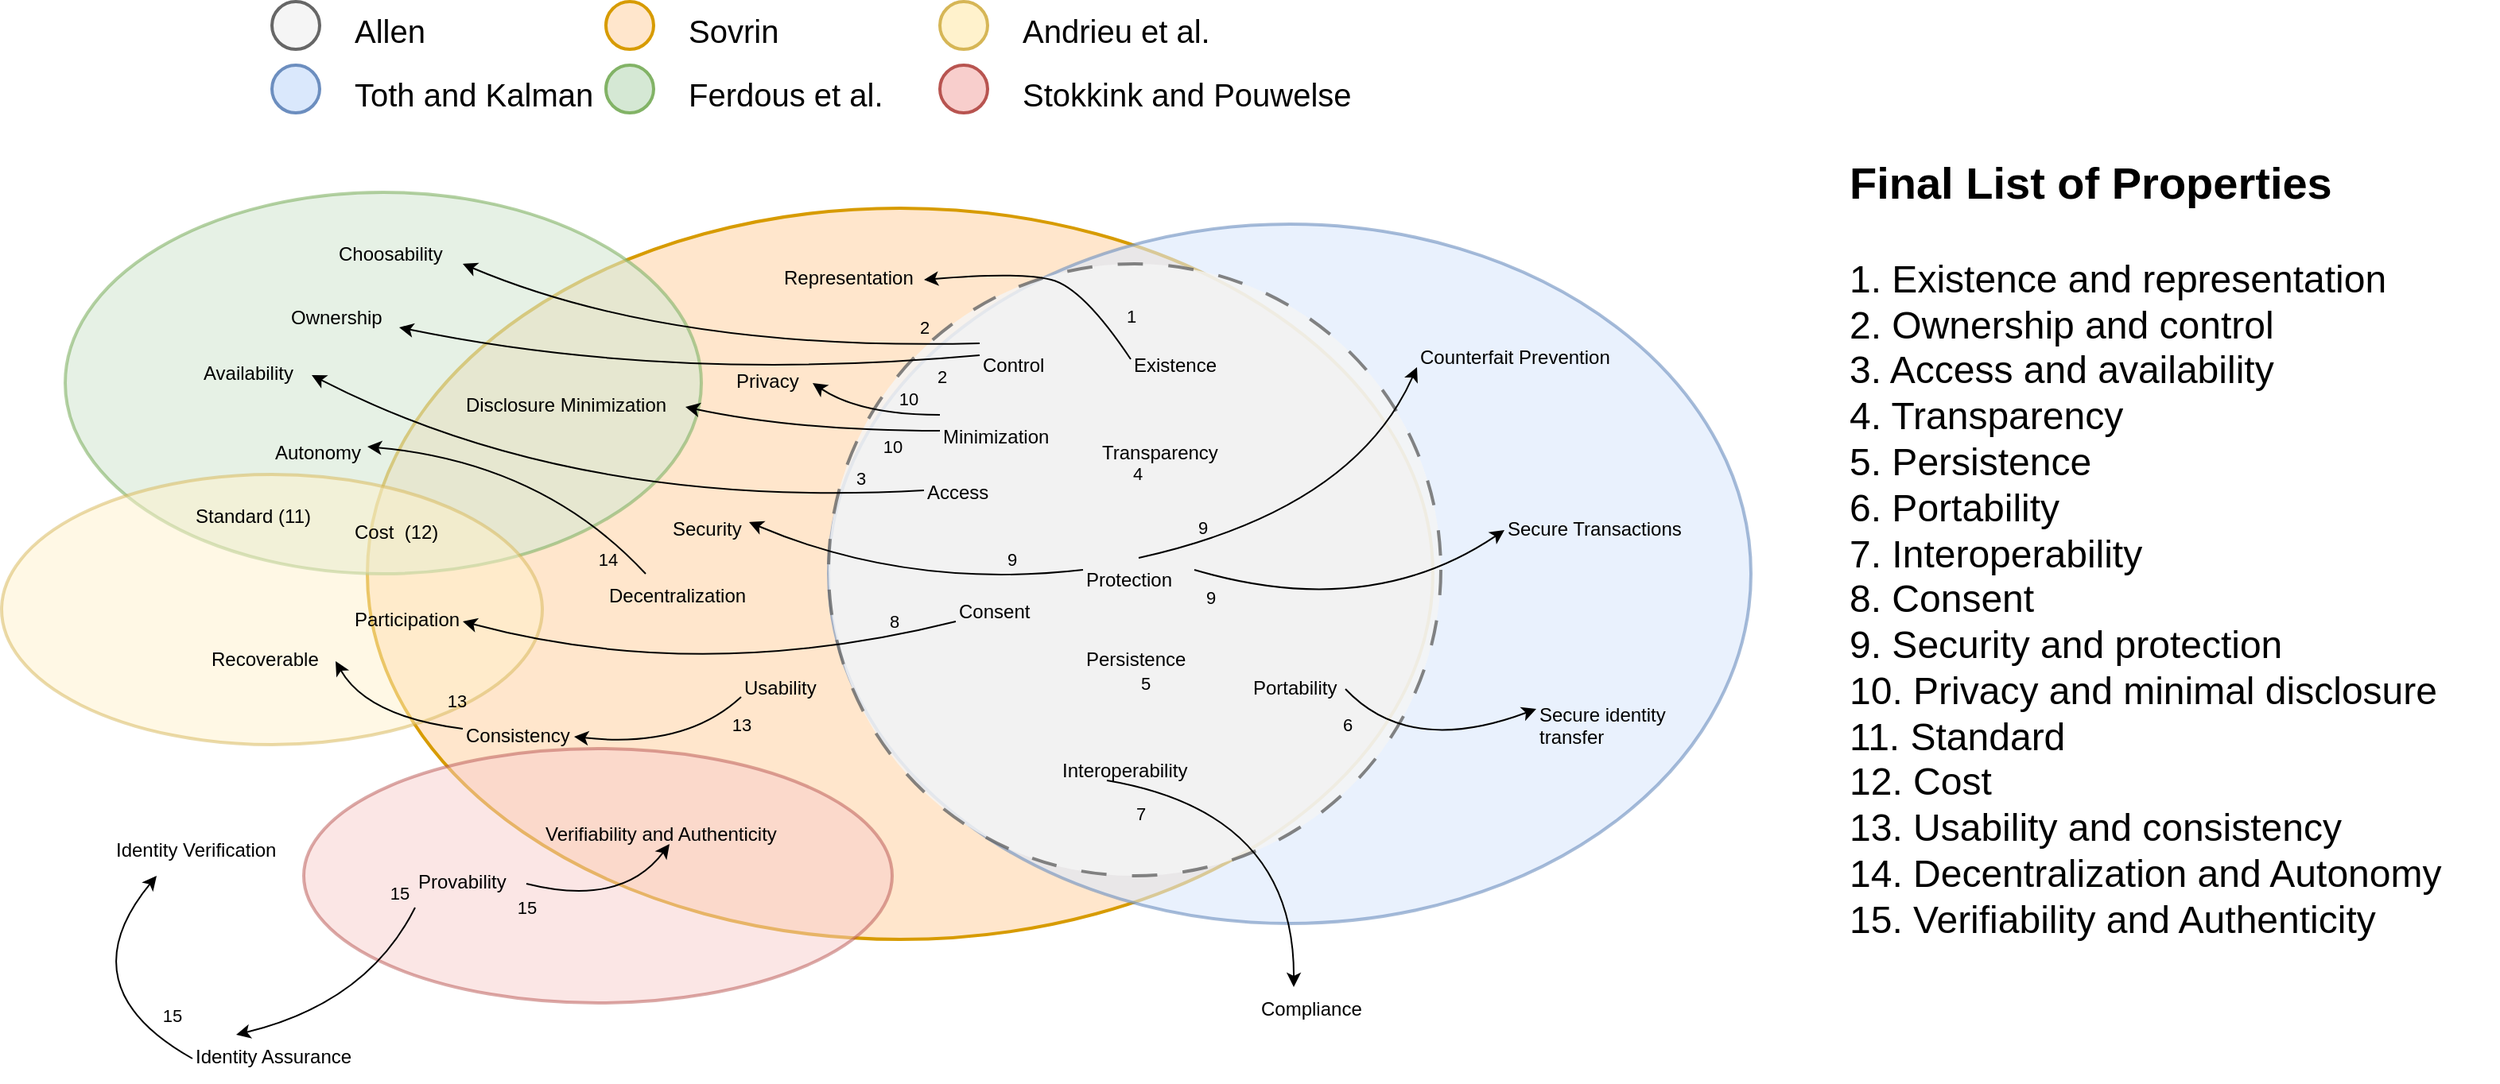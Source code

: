 <mxfile version="26.0.9">
  <diagram name="Page-1" id="01GooG16zKZ9NEghx0lm">
    <mxGraphModel dx="1784" dy="1609" grid="1" gridSize="10" guides="1" tooltips="1" connect="1" arrows="1" fold="1" page="1" pageScale="1" pageWidth="850" pageHeight="1100" math="0" shadow="0">
      <root>
        <mxCell id="0" />
        <mxCell id="1" parent="0" />
        <mxCell id="aTWuju5GETZAm3QBWsv6-1" value="" style="ellipse;whiteSpace=wrap;html=1;direction=west;fillColor=#ffe6cc;strokeColor=#d79b00;strokeWidth=2;" vertex="1" parent="1">
          <mxGeometry x="-280" y="10" width="670" height="460" as="geometry" />
        </mxCell>
        <mxCell id="aTWuju5GETZAm3QBWsv6-2" value="" style="ellipse;whiteSpace=wrap;html=1;opacity=50;fillColor=#f8cecc;strokeColor=#b85450;strokeWidth=2;" vertex="1" parent="1">
          <mxGeometry x="-320" y="350" width="370" height="160" as="geometry" />
        </mxCell>
        <mxCell id="aTWuju5GETZAm3QBWsv6-3" value="" style="ellipse;whiteSpace=wrap;html=1;direction=south;fillColor=#dae8fc;strokeColor=#6c8ebf;opacity=60;strokeWidth=2;" vertex="1" parent="1">
          <mxGeometry x="10" y="20" width="580" height="440" as="geometry" />
        </mxCell>
        <mxCell id="aTWuju5GETZAm3QBWsv6-4" value="" style="ellipse;whiteSpace=wrap;html=1;fillColor=#d5e8d4;strokeColor=#82b366;opacity=60;strokeWidth=2;" vertex="1" parent="1">
          <mxGeometry x="-470" width="400" height="240" as="geometry" />
        </mxCell>
        <mxCell id="aTWuju5GETZAm3QBWsv6-5" value="" style="ellipse;whiteSpace=wrap;html=1;fillColor=#fff2cc;strokeColor=#d6b656;opacity=50;strokeWidth=2;" vertex="1" parent="1">
          <mxGeometry x="-510" y="177.5" width="340" height="170" as="geometry" />
        </mxCell>
        <mxCell id="aTWuju5GETZAm3QBWsv6-6" value="" style="ellipse;whiteSpace=wrap;html=1;aspect=fixed;fillColor=#f5f5f5;dashed=1;dashPattern=8 8;fontColor=#333333;strokeColor=#666666;opacity=80;strokeWidth=2;" vertex="1" parent="1">
          <mxGeometry x="10" y="45" width="385" height="385" as="geometry" />
        </mxCell>
        <mxCell id="aTWuju5GETZAm3QBWsv6-7" value="" style="endArrow=classic;html=1;rounded=0;entryX=1;entryY=0.5;entryDx=0;entryDy=0;exitX=0;exitY=0.5;exitDx=0;exitDy=0;curved=1;" edge="1" parent="1" source="aTWuju5GETZAm3QBWsv6-17" target="aTWuju5GETZAm3QBWsv6-38">
          <mxGeometry width="50" height="50" relative="1" as="geometry">
            <mxPoint x="205" y="350" as="sourcePoint" />
            <mxPoint x="293" y="460" as="targetPoint" />
            <Array as="points">
              <mxPoint x="-70" y="310" />
            </Array>
          </mxGeometry>
        </mxCell>
        <mxCell id="aTWuju5GETZAm3QBWsv6-8" value="8" style="edgeLabel;html=1;align=center;verticalAlign=middle;resizable=0;points=[];labelBackgroundColor=none;" vertex="1" connectable="0" parent="aTWuju5GETZAm3QBWsv6-7">
          <mxGeometry x="-0.043" y="-4" relative="1" as="geometry">
            <mxPoint x="110" y="-33" as="offset" />
          </mxGeometry>
        </mxCell>
        <mxCell id="aTWuju5GETZAm3QBWsv6-9" value="&lt;div&gt;&lt;font style=&quot;font-size: 28px;&quot;&gt;&lt;b&gt;&lt;font&gt;Final List of Properties&lt;/font&gt;&lt;/b&gt;&lt;/font&gt;&lt;/div&gt;&lt;div&gt;&lt;font style=&quot;font-size: 24px;&quot;&gt;&lt;br&gt;&lt;/font&gt;&lt;/div&gt;&lt;div&gt;&lt;font style=&quot;font-size: 24px;&quot;&gt;1. Existence and representation&lt;/font&gt;&lt;/div&gt;&lt;div&gt;&lt;font style=&quot;font-size: 24px;&quot;&gt;2. Ownership and control&lt;/font&gt;&lt;/div&gt;&lt;div&gt;&lt;font style=&quot;font-size: 24px;&quot;&gt;3. Access and availability&lt;/font&gt;&lt;/div&gt;&lt;div&gt;&lt;font style=&quot;font-size: 24px;&quot;&gt;4. Transparency&lt;/font&gt;&lt;/div&gt;&lt;div&gt;&lt;font style=&quot;font-size: 24px;&quot;&gt;5. Persistence&lt;/font&gt;&lt;/div&gt;&lt;div&gt;&lt;font style=&quot;font-size: 24px;&quot;&gt;6. Portability&lt;/font&gt;&lt;/div&gt;&lt;div&gt;&lt;font style=&quot;font-size: 24px;&quot;&gt;7. Interoperability&lt;/font&gt;&lt;/div&gt;&lt;div&gt;&lt;font style=&quot;font-size: 24px;&quot;&gt;8. Consent&lt;/font&gt;&lt;/div&gt;&lt;div&gt;&lt;font style=&quot;font-size: 24px;&quot;&gt;9. Security and protection&lt;/font&gt;&lt;/div&gt;&lt;div&gt;&lt;font style=&quot;font-size: 24px;&quot;&gt;10. Privacy and minimal disclosure&lt;/font&gt;&lt;/div&gt;&lt;div&gt;&lt;font style=&quot;font-size: 24px;&quot;&gt;11. Standard&lt;/font&gt;&lt;/div&gt;&lt;div&gt;&lt;font style=&quot;font-size: 24px;&quot;&gt;12. Cost&lt;/font&gt;&lt;/div&gt;&lt;div&gt;&lt;font style=&quot;font-size: 24px;&quot;&gt;13. Usability and consistency&lt;/font&gt;&lt;/div&gt;&lt;div&gt;&lt;font style=&quot;font-size: 24px;&quot;&gt;14. Decentralization and Autonomy&lt;/font&gt;&lt;/div&gt;&lt;div&gt;&lt;font style=&quot;font-size: 24px;&quot;&gt;15. Verifiability and Authenticity&lt;/font&gt;&lt;/div&gt;" style="rounded=1;whiteSpace=wrap;html=1;align=left;fillColor=none;strokeColor=none;strokeWidth=2;" vertex="1" parent="1">
          <mxGeometry x="650" y="27.5" width="410" height="395" as="geometry" />
        </mxCell>
        <mxCell id="aTWuju5GETZAm3QBWsv6-10" value="Existence &amp;nbsp;" style="text;whiteSpace=wrap;html=1;" vertex="1" parent="1">
          <mxGeometry x="200" y="95" width="90" height="40" as="geometry" />
        </mxCell>
        <mxCell id="aTWuju5GETZAm3QBWsv6-11" value="Control &amp;nbsp;" style="text;whiteSpace=wrap;html=1;" vertex="1" parent="1">
          <mxGeometry x="105" y="95" width="50" height="30" as="geometry" />
        </mxCell>
        <mxCell id="aTWuju5GETZAm3QBWsv6-12" value="Access &amp;nbsp;" style="text;whiteSpace=wrap;html=1;" vertex="1" parent="1">
          <mxGeometry x="70" y="175" width="50" height="25" as="geometry" />
        </mxCell>
        <mxCell id="aTWuju5GETZAm3QBWsv6-13" value="Transparency &amp;nbsp;" style="text;whiteSpace=wrap;html=1;" vertex="1" parent="1">
          <mxGeometry x="180" y="150" width="80" height="27.5" as="geometry" />
        </mxCell>
        <mxCell id="aTWuju5GETZAm3QBWsv6-14" value="Persistence &amp;nbsp;" style="text;whiteSpace=wrap;html=1;" vertex="1" parent="1">
          <mxGeometry x="170" y="280" width="100" height="40" as="geometry" />
        </mxCell>
        <mxCell id="aTWuju5GETZAm3QBWsv6-15" value="Portability &amp;nbsp;" style="text;whiteSpace=wrap;html=1;" vertex="1" parent="1">
          <mxGeometry x="275" y="297.5" width="60" height="20" as="geometry" />
        </mxCell>
        <mxCell id="aTWuju5GETZAm3QBWsv6-16" value="Interoperability &amp;nbsp;" style="text;whiteSpace=wrap;html=1;" vertex="1" parent="1">
          <mxGeometry x="155" y="350" width="120" height="20" as="geometry" />
        </mxCell>
        <mxCell id="aTWuju5GETZAm3QBWsv6-17" value="Consent &amp;nbsp;" style="text;whiteSpace=wrap;html=1;" vertex="1" parent="1">
          <mxGeometry x="90" y="250" width="80" height="40" as="geometry" />
        </mxCell>
        <mxCell id="aTWuju5GETZAm3QBWsv6-18" value="Protection &amp;nbsp;" style="text;whiteSpace=wrap;html=1;" vertex="1" parent="1">
          <mxGeometry x="170" y="230" width="70" height="30" as="geometry" />
        </mxCell>
        <mxCell id="aTWuju5GETZAm3QBWsv6-19" value="&lt;div align=&quot;left&quot;&gt;Minimization&lt;/div&gt;" style="text;whiteSpace=wrap;html=1;" vertex="1" parent="1">
          <mxGeometry x="80" y="140" width="100" height="40" as="geometry" />
        </mxCell>
        <mxCell id="aTWuju5GETZAm3QBWsv6-20" value="Representation" style="text;whiteSpace=wrap;html=1;" vertex="1" parent="1">
          <mxGeometry x="-20" y="40" width="90" height="30" as="geometry" />
        </mxCell>
        <mxCell id="aTWuju5GETZAm3QBWsv6-21" value="" style="endArrow=classic;html=1;rounded=0;exitX=0;exitY=0.25;exitDx=0;exitDy=0;entryX=1;entryY=0.5;entryDx=0;entryDy=0;curved=1;" edge="1" parent="1" source="aTWuju5GETZAm3QBWsv6-10" target="aTWuju5GETZAm3QBWsv6-20">
          <mxGeometry width="50" height="50" relative="1" as="geometry">
            <mxPoint x="370" y="200" as="sourcePoint" />
            <mxPoint x="420" y="150" as="targetPoint" />
            <Array as="points">
              <mxPoint x="170" y="60" />
              <mxPoint x="130" y="50" />
            </Array>
          </mxGeometry>
        </mxCell>
        <mxCell id="aTWuju5GETZAm3QBWsv6-22" value="1" style="edgeLabel;html=1;align=center;verticalAlign=middle;resizable=0;points=[];labelBackgroundColor=none;" vertex="1" connectable="0" parent="aTWuju5GETZAm3QBWsv6-21">
          <mxGeometry x="-0.043" y="-4" relative="1" as="geometry">
            <mxPoint x="49" y="27" as="offset" />
          </mxGeometry>
        </mxCell>
        <mxCell id="aTWuju5GETZAm3QBWsv6-23" value="Choosability &amp;nbsp;" style="text;whiteSpace=wrap;html=1;" vertex="1" parent="1">
          <mxGeometry x="-300" y="25" width="80" height="40" as="geometry" />
        </mxCell>
        <mxCell id="aTWuju5GETZAm3QBWsv6-24" value="Ownership &amp;nbsp;" style="text;whiteSpace=wrap;html=1;" vertex="1" parent="1">
          <mxGeometry x="-330" y="65" width="70" height="40" as="geometry" />
        </mxCell>
        <mxCell id="aTWuju5GETZAm3QBWsv6-25" value="" style="endArrow=classic;html=1;rounded=0;exitX=0;exitY=0;exitDx=0;exitDy=0;entryX=1;entryY=0.5;entryDx=0;entryDy=0;curved=1;" edge="1" parent="1" source="aTWuju5GETZAm3QBWsv6-11" target="aTWuju5GETZAm3QBWsv6-23">
          <mxGeometry width="50" height="50" relative="1" as="geometry">
            <mxPoint x="315" y="140" as="sourcePoint" />
            <mxPoint x="370" y="70" as="targetPoint" />
            <Array as="points">
              <mxPoint x="-90" y="100" />
            </Array>
          </mxGeometry>
        </mxCell>
        <mxCell id="aTWuju5GETZAm3QBWsv6-26" value="2" style="edgeLabel;html=1;align=center;verticalAlign=middle;resizable=0;points=[];labelBackgroundColor=none;" vertex="1" connectable="0" parent="aTWuju5GETZAm3QBWsv6-25">
          <mxGeometry x="-0.043" y="-4" relative="1" as="geometry">
            <mxPoint x="126" y="-10" as="offset" />
          </mxGeometry>
        </mxCell>
        <mxCell id="aTWuju5GETZAm3QBWsv6-27" value="" style="endArrow=classic;html=1;rounded=0;entryX=1;entryY=0.5;entryDx=0;entryDy=0;exitX=0;exitY=0.25;exitDx=0;exitDy=0;curved=1;" edge="1" parent="1" source="aTWuju5GETZAm3QBWsv6-11" target="aTWuju5GETZAm3QBWsv6-24">
          <mxGeometry width="50" height="50" relative="1" as="geometry">
            <mxPoint x="400" y="190" as="sourcePoint" />
            <mxPoint x="380" y="80" as="targetPoint" />
            <Array as="points">
              <mxPoint x="-90" y="120" />
            </Array>
          </mxGeometry>
        </mxCell>
        <mxCell id="aTWuju5GETZAm3QBWsv6-28" value="2" style="edgeLabel;html=1;align=center;verticalAlign=middle;resizable=0;points=[];labelBackgroundColor=none;" vertex="1" connectable="0" parent="aTWuju5GETZAm3QBWsv6-27">
          <mxGeometry x="-0.043" y="-4" relative="1" as="geometry">
            <mxPoint x="152" y="1" as="offset" />
          </mxGeometry>
        </mxCell>
        <mxCell id="aTWuju5GETZAm3QBWsv6-29" value="Availability &amp;nbsp;" style="text;whiteSpace=wrap;html=1;" vertex="1" parent="1">
          <mxGeometry x="-385" y="100" width="70" height="30" as="geometry" />
        </mxCell>
        <mxCell id="aTWuju5GETZAm3QBWsv6-30" value="" style="endArrow=classic;html=1;rounded=0;entryX=1;entryY=0.5;entryDx=0;entryDy=0;exitX=0;exitY=0.5;exitDx=0;exitDy=0;curved=1;" edge="1" parent="1" source="aTWuju5GETZAm3QBWsv6-12" target="aTWuju5GETZAm3QBWsv6-29">
          <mxGeometry width="50" height="50" relative="1" as="geometry">
            <mxPoint x="50" y="170" as="sourcePoint" />
            <mxPoint x="460" y="180" as="targetPoint" />
            <Array as="points">
              <mxPoint x="-150" y="200" />
            </Array>
          </mxGeometry>
        </mxCell>
        <mxCell id="aTWuju5GETZAm3QBWsv6-31" value="3" style="edgeLabel;html=1;align=center;verticalAlign=middle;resizable=0;points=[];labelBackgroundColor=none;" vertex="1" connectable="0" parent="aTWuju5GETZAm3QBWsv6-30">
          <mxGeometry x="-0.043" y="-4" relative="1" as="geometry">
            <mxPoint x="154" y="-15" as="offset" />
          </mxGeometry>
        </mxCell>
        <mxCell id="aTWuju5GETZAm3QBWsv6-32" value="Secure identity transfer" style="text;whiteSpace=wrap;html=1;" vertex="1" parent="1">
          <mxGeometry x="455" y="315" width="90" height="40" as="geometry" />
        </mxCell>
        <mxCell id="aTWuju5GETZAm3QBWsv6-33" value="" style="endArrow=classic;html=1;rounded=0;entryX=0;entryY=0.25;entryDx=0;entryDy=0;exitX=1;exitY=0.75;exitDx=0;exitDy=0;curved=1;" edge="1" parent="1" source="aTWuju5GETZAm3QBWsv6-15" target="aTWuju5GETZAm3QBWsv6-32">
          <mxGeometry width="50" height="50" relative="1" as="geometry">
            <mxPoint x="395" y="315" as="sourcePoint" />
            <mxPoint x="495" y="295" as="targetPoint" />
            <Array as="points">
              <mxPoint x="375" y="355" />
            </Array>
          </mxGeometry>
        </mxCell>
        <mxCell id="aTWuju5GETZAm3QBWsv6-34" value="6" style="edgeLabel;html=1;align=center;verticalAlign=middle;resizable=0;points=[];labelBackgroundColor=none;" vertex="1" connectable="0" parent="aTWuju5GETZAm3QBWsv6-33">
          <mxGeometry x="-0.043" y="-4" relative="1" as="geometry">
            <mxPoint x="-51" y="-20" as="offset" />
          </mxGeometry>
        </mxCell>
        <mxCell id="aTWuju5GETZAm3QBWsv6-35" value="Compliance" style="text;whiteSpace=wrap;html=1;" vertex="1" parent="1">
          <mxGeometry x="280" y="500" width="90" height="40" as="geometry" />
        </mxCell>
        <mxCell id="aTWuju5GETZAm3QBWsv6-36" value="" style="endArrow=classic;html=1;rounded=0;entryX=0.25;entryY=0;entryDx=0;entryDy=0;exitX=0.25;exitY=1;exitDx=0;exitDy=0;curved=1;" edge="1" parent="1" source="aTWuju5GETZAm3QBWsv6-16" target="aTWuju5GETZAm3QBWsv6-35">
          <mxGeometry width="50" height="50" relative="1" as="geometry">
            <mxPoint x="325" y="331" as="sourcePoint" />
            <mxPoint x="440" y="380" as="targetPoint" />
            <Array as="points">
              <mxPoint x="303" y="390" />
            </Array>
          </mxGeometry>
        </mxCell>
        <mxCell id="aTWuju5GETZAm3QBWsv6-37" value="7" style="edgeLabel;html=1;align=center;verticalAlign=middle;resizable=0;points=[];labelBackgroundColor=none;" vertex="1" connectable="0" parent="aTWuju5GETZAm3QBWsv6-36">
          <mxGeometry x="-0.043" y="-4" relative="1" as="geometry">
            <mxPoint x="-87" y="-2" as="offset" />
          </mxGeometry>
        </mxCell>
        <mxCell id="aTWuju5GETZAm3QBWsv6-38" value="Participation" style="text;whiteSpace=wrap;html=1;" vertex="1" parent="1">
          <mxGeometry x="-290" y="255" width="70" height="30" as="geometry" />
        </mxCell>
        <mxCell id="aTWuju5GETZAm3QBWsv6-39" value="Security" style="text;whiteSpace=wrap;html=1;" vertex="1" parent="1">
          <mxGeometry x="-90" y="197.5" width="50" height="40" as="geometry" />
        </mxCell>
        <mxCell id="aTWuju5GETZAm3QBWsv6-40" value="Counterfait Prevention" style="text;whiteSpace=wrap;html=1;" vertex="1" parent="1">
          <mxGeometry x="380" y="90" width="130" height="20" as="geometry" />
        </mxCell>
        <mxCell id="aTWuju5GETZAm3QBWsv6-41" value="" style="endArrow=classic;html=1;rounded=0;entryX=1;entryY=0.25;entryDx=0;entryDy=0;exitX=0;exitY=0.25;exitDx=0;exitDy=0;curved=1;" edge="1" parent="1" source="aTWuju5GETZAm3QBWsv6-18" target="aTWuju5GETZAm3QBWsv6-39">
          <mxGeometry width="50" height="50" relative="1" as="geometry">
            <mxPoint x="100" y="280" as="sourcePoint" />
            <mxPoint x="10" y="340" as="targetPoint" />
            <Array as="points">
              <mxPoint x="60" y="250" />
            </Array>
          </mxGeometry>
        </mxCell>
        <mxCell id="aTWuju5GETZAm3QBWsv6-42" value="9" style="edgeLabel;html=1;align=center;verticalAlign=middle;resizable=0;points=[];labelBackgroundColor=none;" vertex="1" connectable="0" parent="aTWuju5GETZAm3QBWsv6-41">
          <mxGeometry x="-0.043" y="-4" relative="1" as="geometry">
            <mxPoint x="60" y="-15" as="offset" />
          </mxGeometry>
        </mxCell>
        <mxCell id="aTWuju5GETZAm3QBWsv6-43" value="Secure Transactions" style="text;whiteSpace=wrap;html=1;" vertex="1" parent="1">
          <mxGeometry x="435" y="197.5" width="120" height="20" as="geometry" />
        </mxCell>
        <mxCell id="aTWuju5GETZAm3QBWsv6-44" value="" style="endArrow=classic;html=1;rounded=0;entryX=0;entryY=1;entryDx=0;entryDy=0;exitX=0.5;exitY=0;exitDx=0;exitDy=0;curved=1;" edge="1" parent="1" source="aTWuju5GETZAm3QBWsv6-18" target="aTWuju5GETZAm3QBWsv6-40">
          <mxGeometry width="50" height="50" relative="1" as="geometry">
            <mxPoint x="50" y="210" as="sourcePoint" />
            <mxPoint x="-90" y="210" as="targetPoint" />
            <Array as="points">
              <mxPoint x="340" y="200" />
            </Array>
          </mxGeometry>
        </mxCell>
        <mxCell id="aTWuju5GETZAm3QBWsv6-45" value="9" style="edgeLabel;html=1;align=center;verticalAlign=middle;resizable=0;points=[];labelBackgroundColor=none;" vertex="1" connectable="0" parent="aTWuju5GETZAm3QBWsv6-44">
          <mxGeometry x="-0.043" y="-4" relative="1" as="geometry">
            <mxPoint x="-72" y="1" as="offset" />
          </mxGeometry>
        </mxCell>
        <mxCell id="aTWuju5GETZAm3QBWsv6-46" value="" style="endArrow=classic;html=1;rounded=0;entryX=0;entryY=0.75;entryDx=0;entryDy=0;exitX=1;exitY=0.25;exitDx=0;exitDy=0;curved=1;" edge="1" parent="1" source="aTWuju5GETZAm3QBWsv6-18" target="aTWuju5GETZAm3QBWsv6-43">
          <mxGeometry width="50" height="50" relative="1" as="geometry">
            <mxPoint x="60" y="220" as="sourcePoint" />
            <mxPoint x="-60" y="160" as="targetPoint" />
            <Array as="points">
              <mxPoint x="350" y="270" />
            </Array>
          </mxGeometry>
        </mxCell>
        <mxCell id="aTWuju5GETZAm3QBWsv6-47" value="9" style="edgeLabel;html=1;align=center;verticalAlign=middle;resizable=0;points=[];labelBackgroundColor=none;" vertex="1" connectable="0" parent="aTWuju5GETZAm3QBWsv6-46">
          <mxGeometry x="-0.043" y="-4" relative="1" as="geometry">
            <mxPoint x="-89" y="-16" as="offset" />
          </mxGeometry>
        </mxCell>
        <mxCell id="aTWuju5GETZAm3QBWsv6-48" value="Disclosure Minimization" style="text;whiteSpace=wrap;html=1;" vertex="1" parent="1">
          <mxGeometry x="-220" y="120" width="140" height="20" as="geometry" />
        </mxCell>
        <mxCell id="aTWuju5GETZAm3QBWsv6-49" value="" style="endArrow=classic;html=1;rounded=0;exitX=0;exitY=0.25;exitDx=0;exitDy=0;entryX=1;entryY=0.75;entryDx=0;entryDy=0;curved=1;" edge="1" parent="1" source="aTWuju5GETZAm3QBWsv6-19" target="aTWuju5GETZAm3QBWsv6-48">
          <mxGeometry width="50" height="50" relative="1" as="geometry">
            <mxPoint x="73" y="200" as="sourcePoint" />
            <mxPoint x="-40" y="160" as="targetPoint" />
            <Array as="points">
              <mxPoint x="-10" y="150" />
            </Array>
          </mxGeometry>
        </mxCell>
        <mxCell id="aTWuju5GETZAm3QBWsv6-50" value="10" style="edgeLabel;html=1;align=center;verticalAlign=middle;resizable=0;points=[];labelBackgroundColor=none;" vertex="1" connectable="0" parent="aTWuju5GETZAm3QBWsv6-49">
          <mxGeometry x="-0.043" y="-4" relative="1" as="geometry">
            <mxPoint x="47" y="14" as="offset" />
          </mxGeometry>
        </mxCell>
        <mxCell id="aTWuju5GETZAm3QBWsv6-51" value="Privacy" style="text;whiteSpace=wrap;html=1;" vertex="1" parent="1">
          <mxGeometry x="-50" y="105" width="50" height="20" as="geometry" />
        </mxCell>
        <mxCell id="aTWuju5GETZAm3QBWsv6-52" value="" style="endArrow=classic;html=1;rounded=0;entryX=1;entryY=0.75;entryDx=0;entryDy=0;exitX=0;exitY=0;exitDx=0;exitDy=0;curved=1;" edge="1" parent="1" source="aTWuju5GETZAm3QBWsv6-19" target="aTWuju5GETZAm3QBWsv6-51">
          <mxGeometry width="50" height="50" relative="1" as="geometry">
            <mxPoint x="175" y="130" as="sourcePoint" />
            <mxPoint x="233" y="-10" as="targetPoint" />
            <Array as="points">
              <mxPoint x="30" y="140" />
            </Array>
          </mxGeometry>
        </mxCell>
        <mxCell id="aTWuju5GETZAm3QBWsv6-53" value="10" style="edgeLabel;html=1;align=center;verticalAlign=middle;resizable=0;points=[];labelBackgroundColor=none;" vertex="1" connectable="0" parent="aTWuju5GETZAm3QBWsv6-52">
          <mxGeometry x="-0.043" y="-4" relative="1" as="geometry">
            <mxPoint x="21" y="-6" as="offset" />
          </mxGeometry>
        </mxCell>
        <mxCell id="aTWuju5GETZAm3QBWsv6-54" value="Usability" style="text;whiteSpace=wrap;html=1;" vertex="1" parent="1">
          <mxGeometry x="-45" y="297.5" width="60" height="20" as="geometry" />
        </mxCell>
        <mxCell id="aTWuju5GETZAm3QBWsv6-55" value="Consistency" style="text;whiteSpace=wrap;html=1;" vertex="1" parent="1">
          <mxGeometry x="-220" y="327.5" width="70" height="20" as="geometry" />
        </mxCell>
        <mxCell id="aTWuju5GETZAm3QBWsv6-56" value="Recoverable" style="text;whiteSpace=wrap;html=1;" vertex="1" parent="1">
          <mxGeometry x="-380" y="280" width="80" height="30" as="geometry" />
        </mxCell>
        <mxCell id="aTWuju5GETZAm3QBWsv6-57" value="" style="endArrow=classic;html=1;rounded=0;entryX=1;entryY=0.75;entryDx=0;entryDy=0;exitX=0;exitY=1;exitDx=0;exitDy=0;curved=1;" edge="1" parent="1" source="aTWuju5GETZAm3QBWsv6-54" target="aTWuju5GETZAm3QBWsv6-55">
          <mxGeometry width="50" height="50" relative="1" as="geometry">
            <mxPoint x="325" y="331" as="sourcePoint" />
            <mxPoint x="440" y="380" as="targetPoint" />
            <Array as="points">
              <mxPoint x="-80" y="350" />
            </Array>
          </mxGeometry>
        </mxCell>
        <mxCell id="aTWuju5GETZAm3QBWsv6-58" value="13" style="edgeLabel;html=1;align=center;verticalAlign=middle;resizable=0;points=[];labelBackgroundColor=none;" vertex="1" connectable="0" parent="aTWuju5GETZAm3QBWsv6-57">
          <mxGeometry x="-0.043" y="-4" relative="1" as="geometry">
            <mxPoint x="43" y="-10" as="offset" />
          </mxGeometry>
        </mxCell>
        <mxCell id="aTWuju5GETZAm3QBWsv6-59" value="" style="endArrow=classic;html=1;rounded=0;entryX=1;entryY=0.5;entryDx=0;entryDy=0;exitX=0;exitY=0.5;exitDx=0;exitDy=0;curved=1;" edge="1" parent="1" source="aTWuju5GETZAm3QBWsv6-55" target="aTWuju5GETZAm3QBWsv6-56">
          <mxGeometry width="50" height="50" relative="1" as="geometry">
            <mxPoint x="555" y="320" as="sourcePoint" />
            <mxPoint x="640" y="365" as="targetPoint" />
            <Array as="points">
              <mxPoint x="-280" y="330" />
            </Array>
          </mxGeometry>
        </mxCell>
        <mxCell id="aTWuju5GETZAm3QBWsv6-60" value="13" style="edgeLabel;html=1;align=center;verticalAlign=middle;resizable=0;points=[];labelBackgroundColor=none;" vertex="1" connectable="0" parent="aTWuju5GETZAm3QBWsv6-59">
          <mxGeometry x="-0.043" y="-4" relative="1" as="geometry">
            <mxPoint x="43" y="-8" as="offset" />
          </mxGeometry>
        </mxCell>
        <mxCell id="aTWuju5GETZAm3QBWsv6-61" value="Decentralization" style="text;whiteSpace=wrap;html=1;" vertex="1" parent="1">
          <mxGeometry x="-130" y="240" width="100" height="17.5" as="geometry" />
        </mxCell>
        <mxCell id="aTWuju5GETZAm3QBWsv6-62" value="Autonomy" style="text;whiteSpace=wrap;html=1;" vertex="1" parent="1">
          <mxGeometry x="-340" y="150" width="60" height="20" as="geometry" />
        </mxCell>
        <mxCell id="aTWuju5GETZAm3QBWsv6-63" value="" style="endArrow=classic;html=1;rounded=0;entryX=1;entryY=0.5;entryDx=0;entryDy=0;exitX=0.25;exitY=0;exitDx=0;exitDy=0;jumpStyle=arc;curved=1;" edge="1" parent="1" source="aTWuju5GETZAm3QBWsv6-61" target="aTWuju5GETZAm3QBWsv6-62">
          <mxGeometry width="50" height="50" relative="1" as="geometry">
            <mxPoint x="100" y="280" as="sourcePoint" />
            <mxPoint x="10" y="340" as="targetPoint" />
            <Array as="points">
              <mxPoint x="-170" y="170" />
            </Array>
          </mxGeometry>
        </mxCell>
        <mxCell id="aTWuju5GETZAm3QBWsv6-64" value="14" style="edgeLabel;html=1;align=center;verticalAlign=middle;resizable=0;points=[];labelBackgroundColor=none;" vertex="1" connectable="0" parent="aTWuju5GETZAm3QBWsv6-63">
          <mxGeometry x="-0.043" y="-4" relative="1" as="geometry">
            <mxPoint x="43" y="65" as="offset" />
          </mxGeometry>
        </mxCell>
        <mxCell id="aTWuju5GETZAm3QBWsv6-65" value="Identity Verification" style="text;whiteSpace=wrap;html=1;" vertex="1" parent="1">
          <mxGeometry x="-440" y="400" width="110" height="30" as="geometry" />
        </mxCell>
        <mxCell id="aTWuju5GETZAm3QBWsv6-66" value="Verifiability and Authenticity" style="text;whiteSpace=wrap;html=1;" vertex="1" parent="1">
          <mxGeometry x="-170" y="390" width="160" height="20" as="geometry" />
        </mxCell>
        <mxCell id="aTWuju5GETZAm3QBWsv6-67" value="Provability" style="text;whiteSpace=wrap;html=1;" vertex="1" parent="1">
          <mxGeometry x="-250" y="420" width="70" height="30" as="geometry" />
        </mxCell>
        <mxCell id="aTWuju5GETZAm3QBWsv6-68" value="Identity Assurance" style="text;whiteSpace=wrap;html=1;" vertex="1" parent="1">
          <mxGeometry x="-390" y="530" width="110" height="30" as="geometry" />
        </mxCell>
        <mxCell id="aTWuju5GETZAm3QBWsv6-69" value="" style="endArrow=classic;html=1;rounded=0;entryX=0.25;entryY=0;entryDx=0;entryDy=0;exitX=0;exitY=1;exitDx=0;exitDy=0;curved=1;" edge="1" parent="1" source="aTWuju5GETZAm3QBWsv6-67" target="aTWuju5GETZAm3QBWsv6-68">
          <mxGeometry width="50" height="50" relative="1" as="geometry">
            <mxPoint x="-300" y="300" as="sourcePoint" />
            <mxPoint x="-345" y="390" as="targetPoint" />
            <Array as="points">
              <mxPoint x="-280" y="510" />
            </Array>
          </mxGeometry>
        </mxCell>
        <mxCell id="aTWuju5GETZAm3QBWsv6-70" value="15" style="edgeLabel;html=1;align=center;verticalAlign=middle;resizable=0;points=[];labelBackgroundColor=none;" vertex="1" connectable="0" parent="aTWuju5GETZAm3QBWsv6-69">
          <mxGeometry x="-0.043" y="-4" relative="1" as="geometry">
            <mxPoint x="26" y="-67" as="offset" />
          </mxGeometry>
        </mxCell>
        <mxCell id="aTWuju5GETZAm3QBWsv6-71" value="" style="endArrow=classic;html=1;rounded=0;entryX=0.25;entryY=1;entryDx=0;entryDy=0;exitX=0;exitY=0.5;exitDx=0;exitDy=0;curved=1;" edge="1" parent="1" source="aTWuju5GETZAm3QBWsv6-68" target="aTWuju5GETZAm3QBWsv6-65">
          <mxGeometry width="50" height="50" relative="1" as="geometry">
            <mxPoint x="-290" y="310" as="sourcePoint" />
            <mxPoint x="-335" y="400" as="targetPoint" />
            <Array as="points">
              <mxPoint x="-470" y="500" />
            </Array>
          </mxGeometry>
        </mxCell>
        <mxCell id="aTWuju5GETZAm3QBWsv6-72" value="15" style="edgeLabel;html=1;align=center;verticalAlign=middle;resizable=0;points=[];labelBackgroundColor=none;" vertex="1" connectable="0" parent="aTWuju5GETZAm3QBWsv6-71">
          <mxGeometry x="-0.043" y="-4" relative="1" as="geometry">
            <mxPoint x="61" y="19" as="offset" />
          </mxGeometry>
        </mxCell>
        <mxCell id="aTWuju5GETZAm3QBWsv6-73" value="" style="endArrow=classic;html=1;rounded=0;exitX=1;exitY=0.5;exitDx=0;exitDy=0;entryX=0.5;entryY=1;entryDx=0;entryDy=0;curved=1;" edge="1" parent="1" source="aTWuju5GETZAm3QBWsv6-67" target="aTWuju5GETZAm3QBWsv6-66">
          <mxGeometry width="50" height="50" relative="1" as="geometry">
            <mxPoint x="-275" y="410" as="sourcePoint" />
            <mxPoint x="-300" y="330" as="targetPoint" />
            <Array as="points">
              <mxPoint x="-120" y="450" />
            </Array>
          </mxGeometry>
        </mxCell>
        <mxCell id="aTWuju5GETZAm3QBWsv6-74" value="15" style="edgeLabel;html=1;align=center;verticalAlign=middle;resizable=0;points=[];labelBackgroundColor=none;" vertex="1" connectable="0" parent="aTWuju5GETZAm3QBWsv6-73">
          <mxGeometry x="-0.043" y="-4" relative="1" as="geometry">
            <mxPoint x="-51" y="-2" as="offset" />
          </mxGeometry>
        </mxCell>
        <mxCell id="aTWuju5GETZAm3QBWsv6-75" value="Standard (11)" style="text;whiteSpace=wrap;html=1;" vertex="1" parent="1">
          <mxGeometry x="-390" y="190" width="80" height="40" as="geometry" />
        </mxCell>
        <mxCell id="aTWuju5GETZAm3QBWsv6-76" value="Cost&amp;nbsp; (12)" style="text;whiteSpace=wrap;html=1;" vertex="1" parent="1">
          <mxGeometry x="-290" y="200" width="60" height="40" as="geometry" />
        </mxCell>
        <mxCell id="aTWuju5GETZAm3QBWsv6-77" value="" style="ellipse;whiteSpace=wrap;html=1;aspect=fixed;fillColor=#ffe6cc;strokeColor=#d79b00;strokeWidth=2;" vertex="1" parent="1">
          <mxGeometry x="-130" y="-120" width="30" height="30" as="geometry" />
        </mxCell>
        <mxCell id="aTWuju5GETZAm3QBWsv6-78" value="&lt;font style=&quot;font-size: 20px;&quot;&gt;Sovrin&lt;/font&gt;" style="text;whiteSpace=wrap;html=1;" vertex="1" parent="1">
          <mxGeometry x="-80" y="-120" width="130" height="40" as="geometry" />
        </mxCell>
        <mxCell id="aTWuju5GETZAm3QBWsv6-79" value="" style="ellipse;whiteSpace=wrap;html=1;aspect=fixed;fillColor=#d5e8d4;strokeColor=#82b366;strokeWidth=2;" vertex="1" parent="1">
          <mxGeometry x="-130" y="-80" width="30" height="30" as="geometry" />
        </mxCell>
        <mxCell id="aTWuju5GETZAm3QBWsv6-80" value="&lt;font style=&quot;font-size: 20px;&quot;&gt;Ferdous et al.&lt;/font&gt;" style="text;whiteSpace=wrap;html=1;" vertex="1" parent="1">
          <mxGeometry x="-80" y="-80" width="130" height="40" as="geometry" />
        </mxCell>
        <mxCell id="aTWuju5GETZAm3QBWsv6-81" value="" style="ellipse;whiteSpace=wrap;html=1;aspect=fixed;fillColor=#fff2cc;strokeColor=#d6b656;strokeWidth=2;" vertex="1" parent="1">
          <mxGeometry x="80" y="-120" width="30" height="30" as="geometry" />
        </mxCell>
        <mxCell id="aTWuju5GETZAm3QBWsv6-82" value="&lt;font style=&quot;font-size: 20px;&quot;&gt;Andrieu et al.&lt;/font&gt;" style="text;whiteSpace=wrap;html=1;" vertex="1" parent="1">
          <mxGeometry x="130" y="-120" width="130" height="40" as="geometry" />
        </mxCell>
        <mxCell id="aTWuju5GETZAm3QBWsv6-83" value="" style="ellipse;whiteSpace=wrap;html=1;aspect=fixed;fillColor=#f8cecc;strokeColor=#b85450;strokeWidth=2;" vertex="1" parent="1">
          <mxGeometry x="80" y="-80" width="30" height="30" as="geometry" />
        </mxCell>
        <mxCell id="aTWuju5GETZAm3QBWsv6-84" value="&lt;font style=&quot;font-size: 20px;&quot;&gt;Stokkink and Pouwelse &lt;/font&gt;" style="text;whiteSpace=wrap;html=1;" vertex="1" parent="1">
          <mxGeometry x="130" y="-80" width="230" height="40" as="geometry" />
        </mxCell>
        <mxCell id="aTWuju5GETZAm3QBWsv6-85" value="" style="ellipse;whiteSpace=wrap;html=1;aspect=fixed;fillColor=#f5f5f5;strokeColor=#666666;fontColor=#333333;strokeWidth=2;" vertex="1" parent="1">
          <mxGeometry x="-340" y="-120" width="30" height="30" as="geometry" />
        </mxCell>
        <mxCell id="aTWuju5GETZAm3QBWsv6-86" value="&lt;font style=&quot;font-size: 20px;&quot;&gt;Allen&lt;/font&gt;" style="text;whiteSpace=wrap;html=1;" vertex="1" parent="1">
          <mxGeometry x="-290" y="-120" width="130" height="40" as="geometry" />
        </mxCell>
        <mxCell id="aTWuju5GETZAm3QBWsv6-87" value="" style="ellipse;whiteSpace=wrap;html=1;aspect=fixed;fillColor=#dae8fc;strokeColor=#6c8ebf;strokeWidth=2;" vertex="1" parent="1">
          <mxGeometry x="-340" y="-80" width="30" height="30" as="geometry" />
        </mxCell>
        <mxCell id="aTWuju5GETZAm3QBWsv6-88" value="&lt;font style=&quot;font-size: 20px;&quot;&gt;Toth and Kalman&lt;/font&gt;" style="text;whiteSpace=wrap;html=1;" vertex="1" parent="1">
          <mxGeometry x="-290" y="-80" width="160" height="40" as="geometry" />
        </mxCell>
        <mxCell id="aTWuju5GETZAm3QBWsv6-89" value="4" style="edgeLabel;html=1;align=center;verticalAlign=middle;resizable=0;points=[];labelBackgroundColor=none;" vertex="1" connectable="0" parent="1">
          <mxGeometry x="230.002" y="257.499" as="geometry">
            <mxPoint x="-26" y="-81" as="offset" />
          </mxGeometry>
        </mxCell>
        <mxCell id="aTWuju5GETZAm3QBWsv6-90" value="5" style="edgeLabel;html=1;align=center;verticalAlign=middle;resizable=0;points=[];labelBackgroundColor=none;" vertex="1" connectable="0" parent="1">
          <mxGeometry x="259.604" y="264.804" as="geometry">
            <mxPoint x="-51" y="44" as="offset" />
          </mxGeometry>
        </mxCell>
      </root>
    </mxGraphModel>
  </diagram>
</mxfile>
